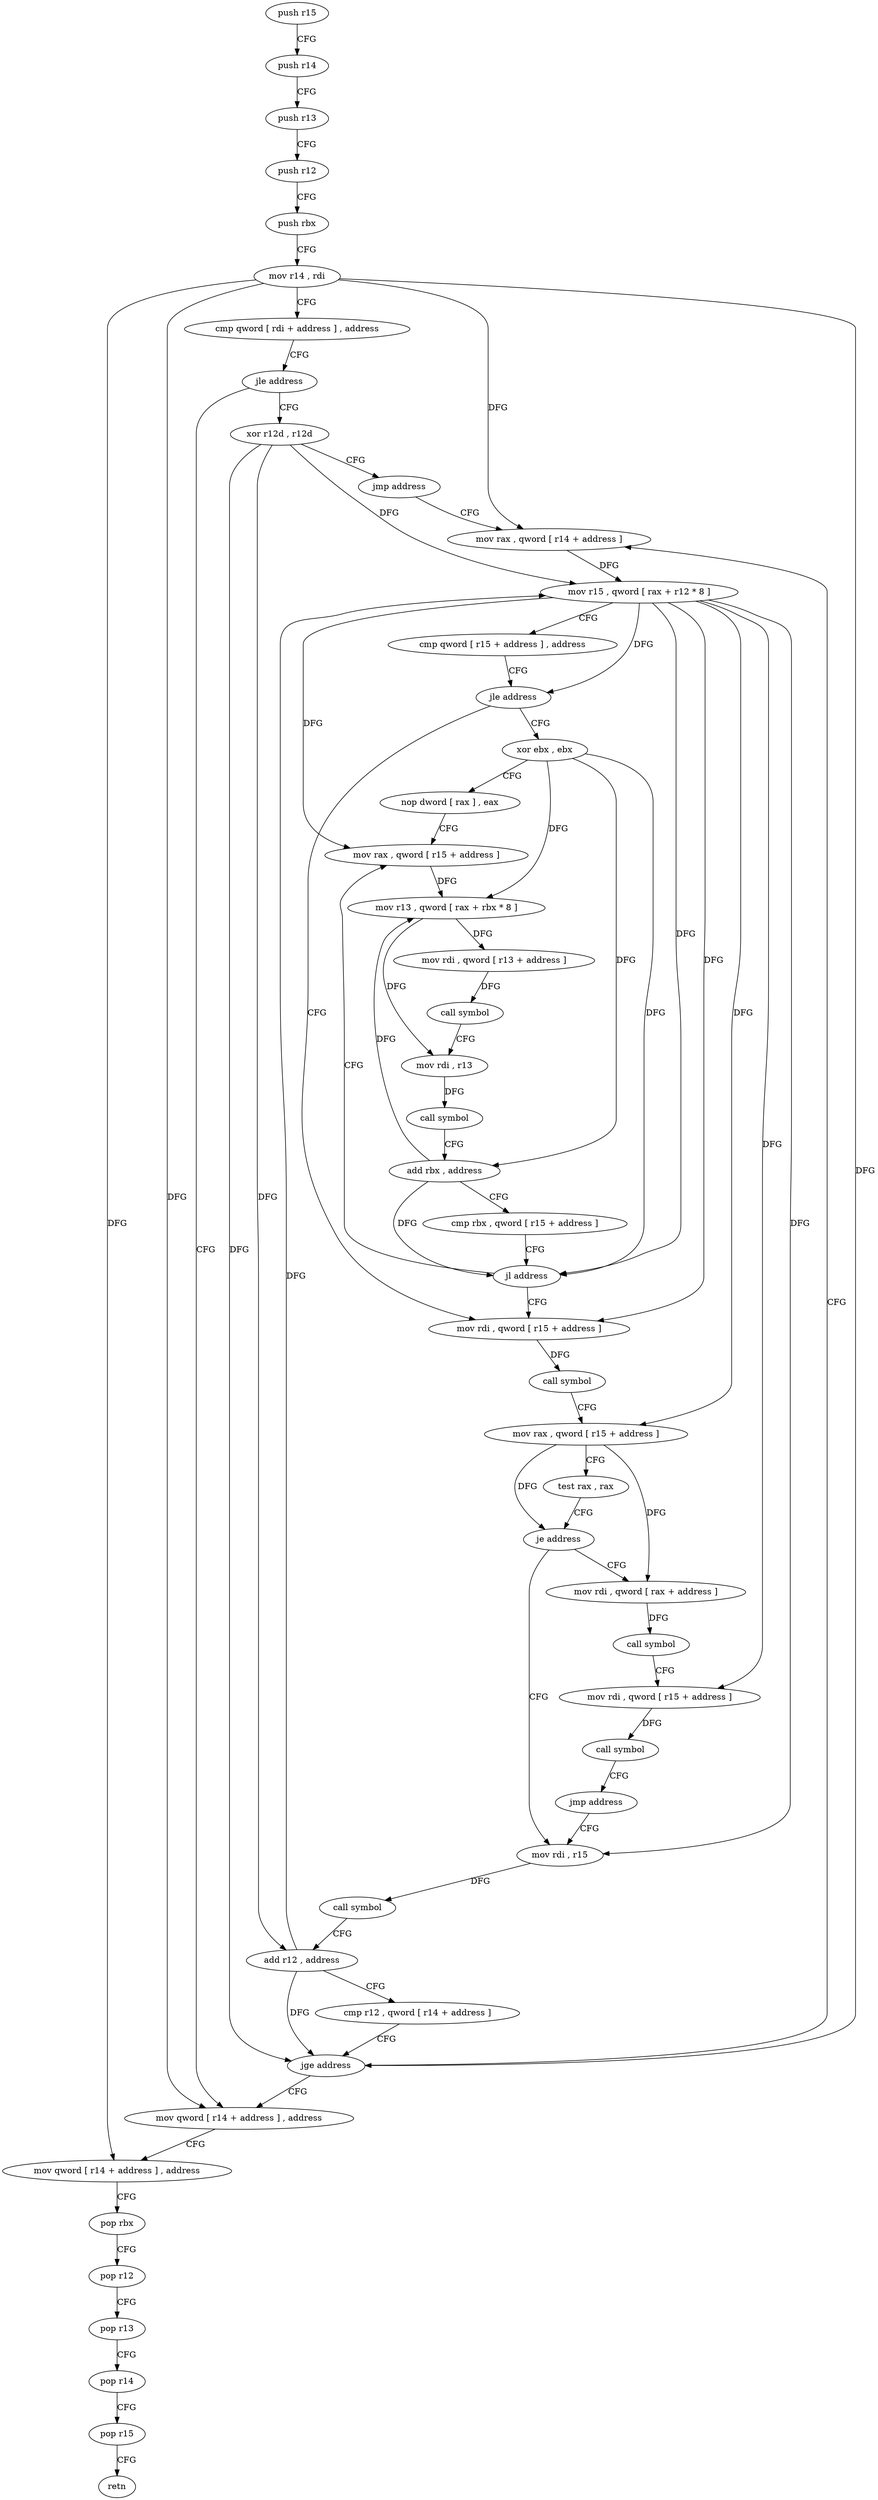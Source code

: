 digraph "func" {
"4246592" [label = "push r15" ]
"4246594" [label = "push r14" ]
"4246596" [label = "push r13" ]
"4246598" [label = "push r12" ]
"4246600" [label = "push rbx" ]
"4246601" [label = "mov r14 , rdi" ]
"4246604" [label = "cmp qword [ rdi + address ] , address" ]
"4246612" [label = "jle address" ]
"4246745" [label = "mov qword [ r14 + address ] , address" ]
"4246618" [label = "xor r12d , r12d" ]
"4246756" [label = "mov qword [ r14 + address ] , address" ]
"4246767" [label = "pop rbx" ]
"4246768" [label = "pop r12" ]
"4246770" [label = "pop r13" ]
"4246772" [label = "pop r14" ]
"4246774" [label = "pop r15" ]
"4246776" [label = "retn" ]
"4246621" [label = "jmp address" ]
"4246645" [label = "mov rax , qword [ r14 + address ]" ]
"4246652" [label = "mov r15 , qword [ rax + r12 * 8 ]" ]
"4246656" [label = "cmp qword [ r15 + address ] , address" ]
"4246661" [label = "jle address" ]
"4246707" [label = "mov rdi , qword [ r15 + address ]" ]
"4246663" [label = "xor ebx , ebx" ]
"4246711" [label = "call symbol" ]
"4246716" [label = "mov rax , qword [ r15 + address ]" ]
"4246720" [label = "test rax , rax" ]
"4246723" [label = "je address" ]
"4246624" [label = "mov rdi , r15" ]
"4246725" [label = "mov rdi , qword [ rax + address ]" ]
"4246665" [label = "nop dword [ rax ] , eax" ]
"4246672" [label = "mov rax , qword [ r15 + address ]" ]
"4246627" [label = "call symbol" ]
"4246632" [label = "add r12 , address" ]
"4246636" [label = "cmp r12 , qword [ r14 + address ]" ]
"4246643" [label = "jge address" ]
"4246729" [label = "call symbol" ]
"4246734" [label = "mov rdi , qword [ r15 + address ]" ]
"4246738" [label = "call symbol" ]
"4246743" [label = "jmp address" ]
"4246676" [label = "mov r13 , qword [ rax + rbx * 8 ]" ]
"4246680" [label = "mov rdi , qword [ r13 + address ]" ]
"4246684" [label = "call symbol" ]
"4246689" [label = "mov rdi , r13" ]
"4246692" [label = "call symbol" ]
"4246697" [label = "add rbx , address" ]
"4246701" [label = "cmp rbx , qword [ r15 + address ]" ]
"4246705" [label = "jl address" ]
"4246592" -> "4246594" [ label = "CFG" ]
"4246594" -> "4246596" [ label = "CFG" ]
"4246596" -> "4246598" [ label = "CFG" ]
"4246598" -> "4246600" [ label = "CFG" ]
"4246600" -> "4246601" [ label = "CFG" ]
"4246601" -> "4246604" [ label = "CFG" ]
"4246601" -> "4246745" [ label = "DFG" ]
"4246601" -> "4246756" [ label = "DFG" ]
"4246601" -> "4246645" [ label = "DFG" ]
"4246601" -> "4246643" [ label = "DFG" ]
"4246604" -> "4246612" [ label = "CFG" ]
"4246612" -> "4246745" [ label = "CFG" ]
"4246612" -> "4246618" [ label = "CFG" ]
"4246745" -> "4246756" [ label = "CFG" ]
"4246618" -> "4246621" [ label = "CFG" ]
"4246618" -> "4246652" [ label = "DFG" ]
"4246618" -> "4246632" [ label = "DFG" ]
"4246618" -> "4246643" [ label = "DFG" ]
"4246756" -> "4246767" [ label = "CFG" ]
"4246767" -> "4246768" [ label = "CFG" ]
"4246768" -> "4246770" [ label = "CFG" ]
"4246770" -> "4246772" [ label = "CFG" ]
"4246772" -> "4246774" [ label = "CFG" ]
"4246774" -> "4246776" [ label = "CFG" ]
"4246621" -> "4246645" [ label = "CFG" ]
"4246645" -> "4246652" [ label = "DFG" ]
"4246652" -> "4246656" [ label = "CFG" ]
"4246652" -> "4246661" [ label = "DFG" ]
"4246652" -> "4246707" [ label = "DFG" ]
"4246652" -> "4246716" [ label = "DFG" ]
"4246652" -> "4246624" [ label = "DFG" ]
"4246652" -> "4246734" [ label = "DFG" ]
"4246652" -> "4246672" [ label = "DFG" ]
"4246652" -> "4246705" [ label = "DFG" ]
"4246656" -> "4246661" [ label = "CFG" ]
"4246661" -> "4246707" [ label = "CFG" ]
"4246661" -> "4246663" [ label = "CFG" ]
"4246707" -> "4246711" [ label = "DFG" ]
"4246663" -> "4246665" [ label = "CFG" ]
"4246663" -> "4246676" [ label = "DFG" ]
"4246663" -> "4246697" [ label = "DFG" ]
"4246663" -> "4246705" [ label = "DFG" ]
"4246711" -> "4246716" [ label = "CFG" ]
"4246716" -> "4246720" [ label = "CFG" ]
"4246716" -> "4246723" [ label = "DFG" ]
"4246716" -> "4246725" [ label = "DFG" ]
"4246720" -> "4246723" [ label = "CFG" ]
"4246723" -> "4246624" [ label = "CFG" ]
"4246723" -> "4246725" [ label = "CFG" ]
"4246624" -> "4246627" [ label = "DFG" ]
"4246725" -> "4246729" [ label = "DFG" ]
"4246665" -> "4246672" [ label = "CFG" ]
"4246672" -> "4246676" [ label = "DFG" ]
"4246627" -> "4246632" [ label = "CFG" ]
"4246632" -> "4246636" [ label = "CFG" ]
"4246632" -> "4246652" [ label = "DFG" ]
"4246632" -> "4246643" [ label = "DFG" ]
"4246636" -> "4246643" [ label = "CFG" ]
"4246643" -> "4246745" [ label = "CFG" ]
"4246643" -> "4246645" [ label = "CFG" ]
"4246729" -> "4246734" [ label = "CFG" ]
"4246734" -> "4246738" [ label = "DFG" ]
"4246738" -> "4246743" [ label = "CFG" ]
"4246743" -> "4246624" [ label = "CFG" ]
"4246676" -> "4246680" [ label = "DFG" ]
"4246676" -> "4246689" [ label = "DFG" ]
"4246680" -> "4246684" [ label = "DFG" ]
"4246684" -> "4246689" [ label = "CFG" ]
"4246689" -> "4246692" [ label = "DFG" ]
"4246692" -> "4246697" [ label = "CFG" ]
"4246697" -> "4246701" [ label = "CFG" ]
"4246697" -> "4246676" [ label = "DFG" ]
"4246697" -> "4246705" [ label = "DFG" ]
"4246701" -> "4246705" [ label = "CFG" ]
"4246705" -> "4246672" [ label = "CFG" ]
"4246705" -> "4246707" [ label = "CFG" ]
}
